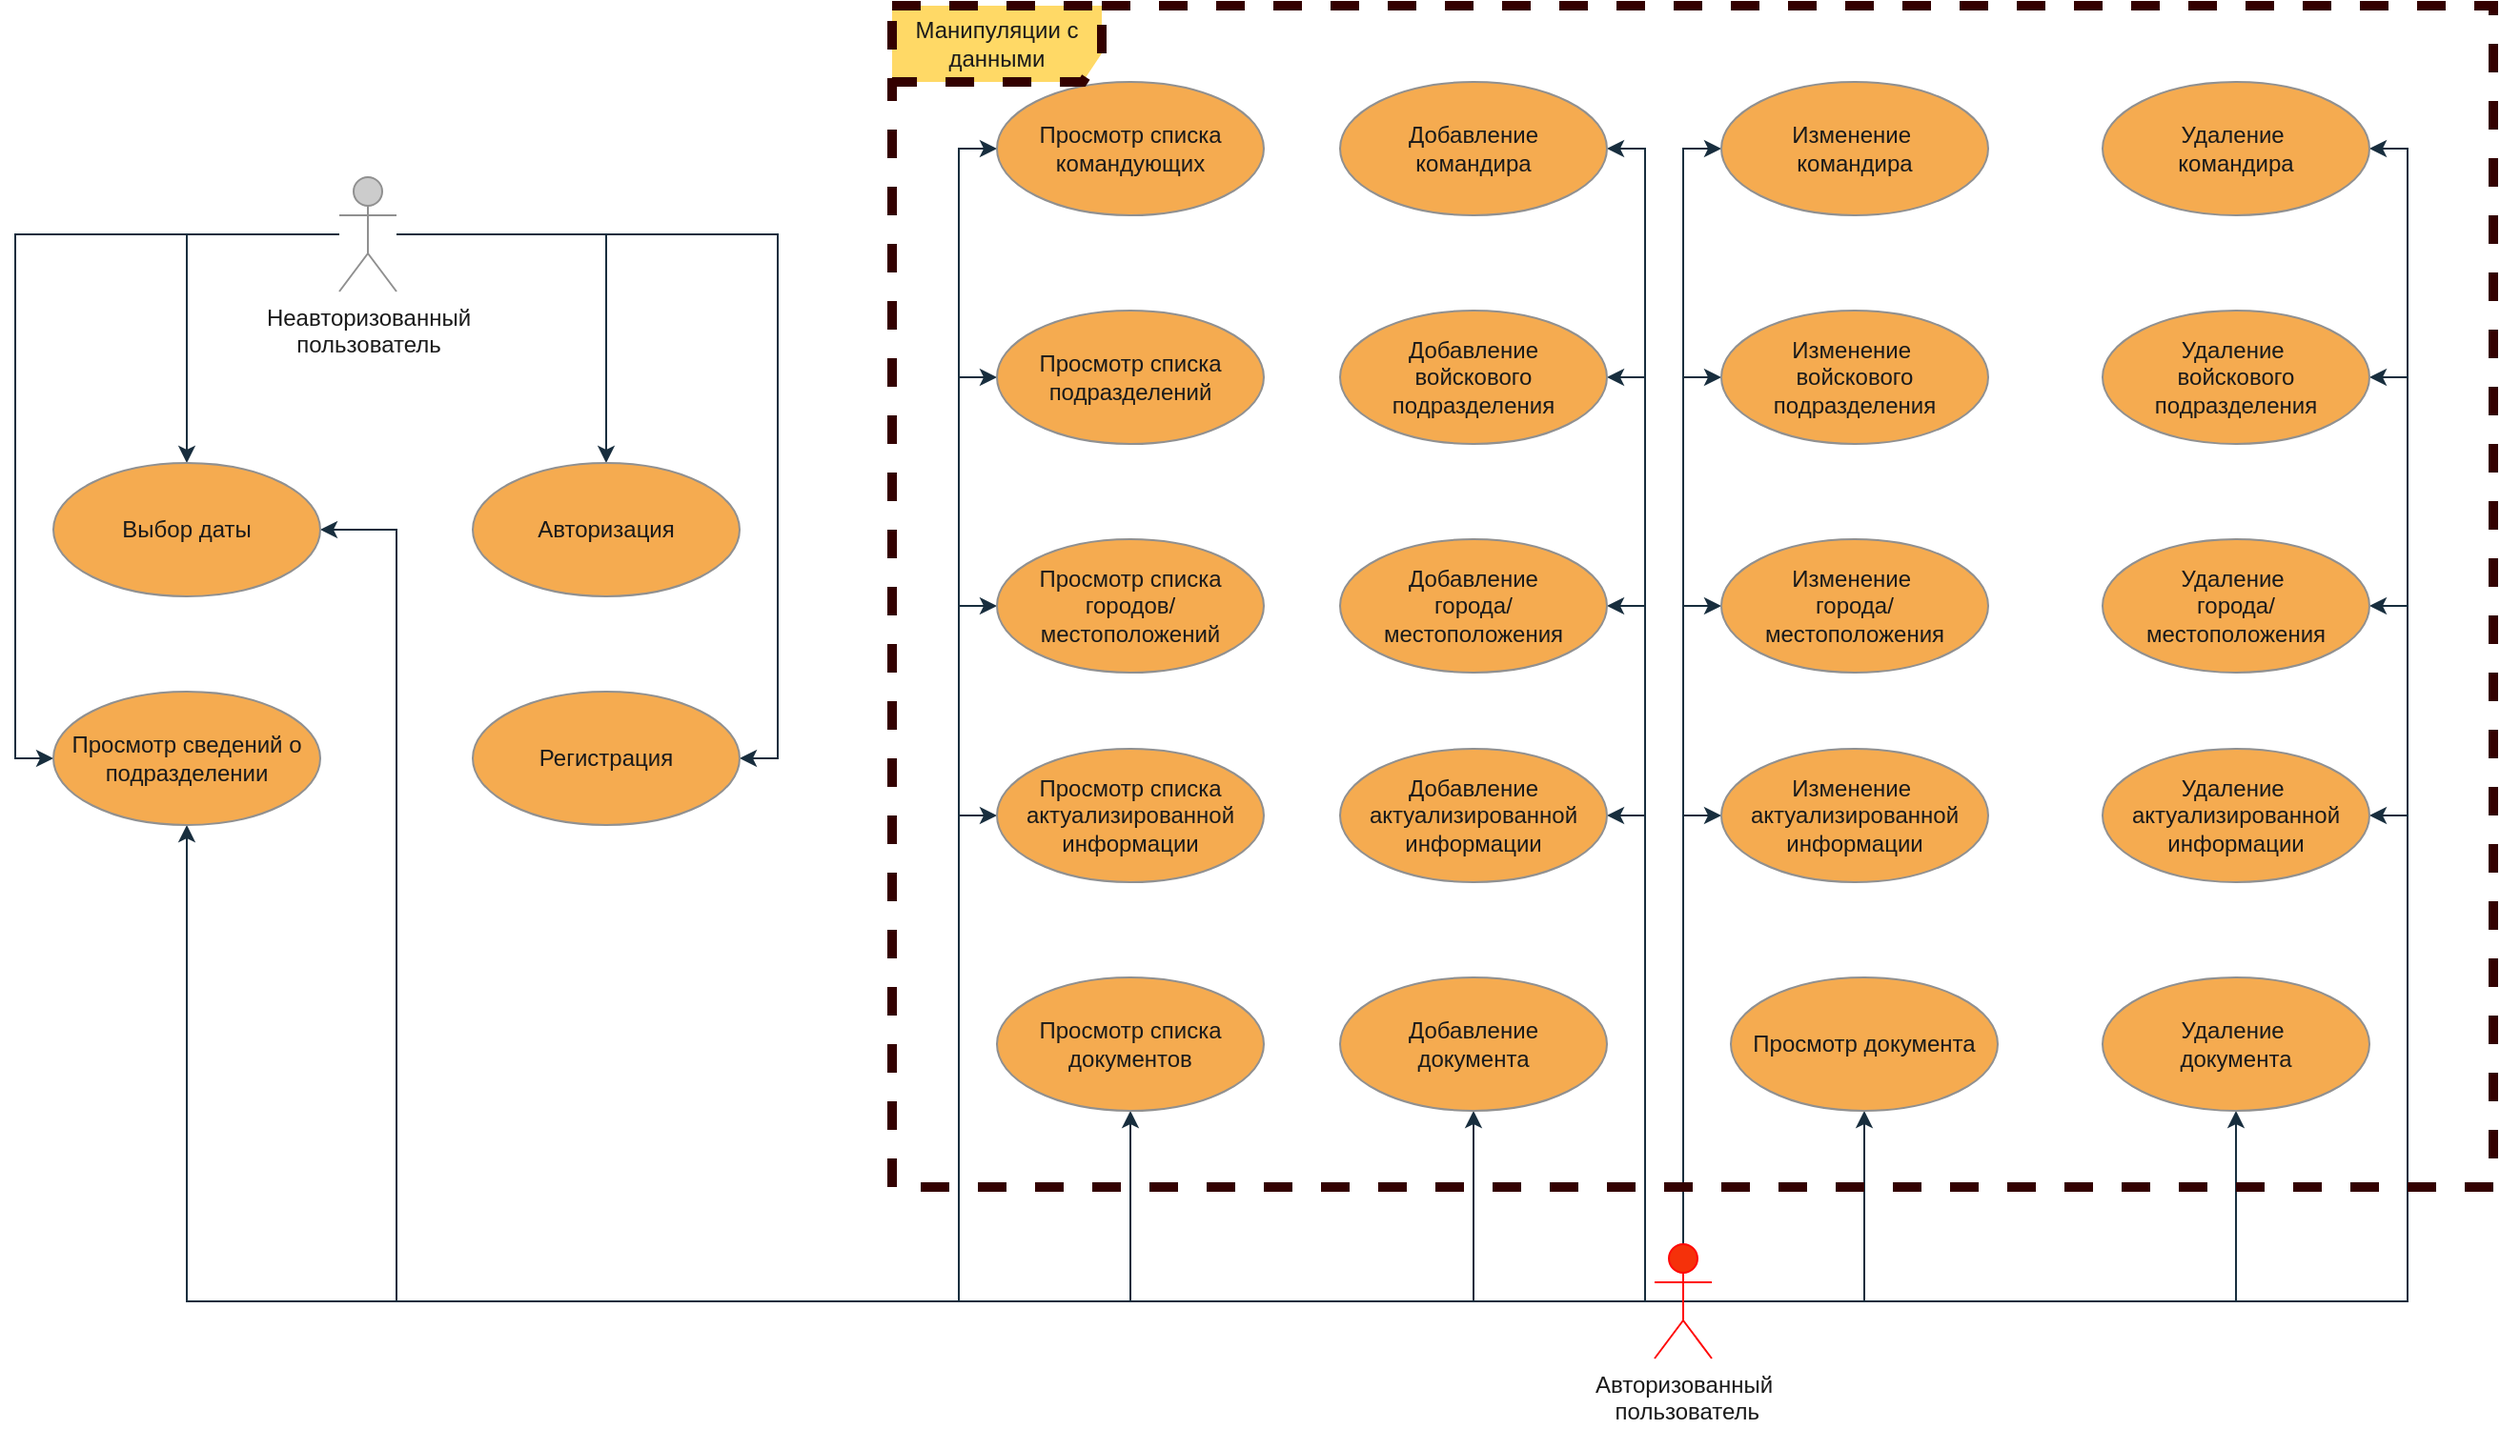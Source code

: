 <mxfile version="13.9.9" type="device"><diagram id="GfWAIBq1_Jr5CtlIqVCl" name="Page-1"><mxGraphModel dx="1463" dy="846" grid="0" gridSize="20" guides="1" tooltips="1" connect="1" arrows="1" fold="1" page="0" pageScale="1" pageWidth="850" pageHeight="1100" background="none" math="0" shadow="0"><root><mxCell id="0"/><mxCell id="1" parent="0"/><mxCell id="M9LEqZEjPILpANIqyMLn-74" style="edgeStyle=orthogonalEdgeStyle;rounded=0;orthogonalLoop=1;jettySize=auto;html=1;labelBackgroundColor=#EEEEEE;strokeColor=#182E3E;fontColor=#1A1A1A;" parent="1" source="M9LEqZEjPILpANIqyMLn-2" target="M9LEqZEjPILpANIqyMLn-17" edge="1"><mxGeometry relative="1" as="geometry"/></mxCell><mxCell id="M9LEqZEjPILpANIqyMLn-75" style="edgeStyle=orthogonalEdgeStyle;rounded=0;orthogonalLoop=1;jettySize=auto;html=1;labelBackgroundColor=#EEEEEE;strokeColor=#182E3E;fontColor=#1A1A1A;" parent="1" source="M9LEqZEjPILpANIqyMLn-2" target="M9LEqZEjPILpANIqyMLn-19" edge="1"><mxGeometry relative="1" as="geometry"/></mxCell><mxCell id="M9LEqZEjPILpANIqyMLn-78" style="edgeStyle=orthogonalEdgeStyle;rounded=0;orthogonalLoop=1;jettySize=auto;html=1;entryX=0;entryY=0.5;entryDx=0;entryDy=0;labelBackgroundColor=#EEEEEE;strokeColor=#182E3E;fontColor=#1A1A1A;" parent="1" source="M9LEqZEjPILpANIqyMLn-2" target="M9LEqZEjPILpANIqyMLn-13" edge="1"><mxGeometry relative="1" as="geometry"/></mxCell><mxCell id="M9LEqZEjPILpANIqyMLn-79" style="edgeStyle=orthogonalEdgeStyle;rounded=0;orthogonalLoop=1;jettySize=auto;html=1;entryX=1;entryY=0.5;entryDx=0;entryDy=0;labelBackgroundColor=#EEEEEE;strokeColor=#182E3E;fontColor=#1A1A1A;" parent="1" source="M9LEqZEjPILpANIqyMLn-2" target="M9LEqZEjPILpANIqyMLn-18" edge="1"><mxGeometry relative="1" as="geometry"/></mxCell><mxCell id="M9LEqZEjPILpANIqyMLn-2" value="Неавторизованный&lt;br&gt;пользователь" style="shape=umlActor;verticalLabelPosition=bottom;verticalAlign=top;html=1;outlineConnect=0;strokeColor=#909090;fontColor=#1A1A1A;fillColor=#CCCCCC;" parent="1" vertex="1"><mxGeometry x="210" y="130" width="30" height="60" as="geometry"/></mxCell><mxCell id="M9LEqZEjPILpANIqyMLn-48" style="edgeStyle=orthogonalEdgeStyle;rounded=0;orthogonalLoop=1;jettySize=auto;html=1;labelBackgroundColor=#EEEEEE;strokeColor=#182E3E;fontColor=#1A1A1A;" parent="1" source="M9LEqZEjPILpANIqyMLn-5" target="M9LEqZEjPILpANIqyMLn-43" edge="1"><mxGeometry relative="1" as="geometry"><mxPoint x="935.0" y="650" as="targetPoint"/></mxGeometry></mxCell><mxCell id="M9LEqZEjPILpANIqyMLn-50" style="edgeStyle=orthogonalEdgeStyle;rounded=0;orthogonalLoop=1;jettySize=auto;html=1;exitX=0.5;exitY=0;exitDx=0;exitDy=0;exitPerimeter=0;entryX=1;entryY=0.5;entryDx=0;entryDy=0;labelBackgroundColor=#EEEEEE;strokeColor=#182E3E;fontColor=#1A1A1A;" parent="1" source="M9LEqZEjPILpANIqyMLn-5" target="M9LEqZEjPILpANIqyMLn-32" edge="1"><mxGeometry relative="1" as="geometry"><Array as="points"><mxPoint x="915" y="720"/><mxPoint x="1295" y="720"/><mxPoint x="1295" y="465"/></Array></mxGeometry></mxCell><mxCell id="M9LEqZEjPILpANIqyMLn-51" style="edgeStyle=orthogonalEdgeStyle;rounded=0;orthogonalLoop=1;jettySize=auto;html=1;entryX=1;entryY=0.5;entryDx=0;entryDy=0;labelBackgroundColor=#EEEEEE;strokeColor=#182E3E;fontColor=#1A1A1A;" parent="1" source="M9LEqZEjPILpANIqyMLn-5" target="M9LEqZEjPILpANIqyMLn-27" edge="1"><mxGeometry relative="1" as="geometry"/></mxCell><mxCell id="M9LEqZEjPILpANIqyMLn-52" style="edgeStyle=orthogonalEdgeStyle;rounded=0;orthogonalLoop=1;jettySize=auto;html=1;entryX=1;entryY=0.5;entryDx=0;entryDy=0;labelBackgroundColor=#EEEEEE;strokeColor=#182E3E;fontColor=#1A1A1A;" parent="1" source="M9LEqZEjPILpANIqyMLn-5" target="M9LEqZEjPILpANIqyMLn-24" edge="1"><mxGeometry relative="1" as="geometry"/></mxCell><mxCell id="M9LEqZEjPILpANIqyMLn-53" style="edgeStyle=orthogonalEdgeStyle;rounded=0;orthogonalLoop=1;jettySize=auto;html=1;entryX=1;entryY=0.5;entryDx=0;entryDy=0;labelBackgroundColor=#EEEEEE;strokeColor=#182E3E;fontColor=#1A1A1A;" parent="1" source="M9LEqZEjPILpANIqyMLn-5" target="M9LEqZEjPILpANIqyMLn-16" edge="1"><mxGeometry relative="1" as="geometry"/></mxCell><mxCell id="M9LEqZEjPILpANIqyMLn-54" style="edgeStyle=orthogonalEdgeStyle;rounded=0;orthogonalLoop=1;jettySize=auto;html=1;entryX=0.5;entryY=1;entryDx=0;entryDy=0;labelBackgroundColor=#EEEEEE;strokeColor=#182E3E;fontColor=#1A1A1A;" parent="1" source="M9LEqZEjPILpANIqyMLn-5" target="M9LEqZEjPILpANIqyMLn-41" edge="1"><mxGeometry relative="1" as="geometry"/></mxCell><mxCell id="M9LEqZEjPILpANIqyMLn-55" style="edgeStyle=orthogonalEdgeStyle;rounded=0;orthogonalLoop=1;jettySize=auto;html=1;entryX=0.5;entryY=1;entryDx=0;entryDy=0;labelBackgroundColor=#EEEEEE;strokeColor=#182E3E;fontColor=#1A1A1A;" parent="1" source="M9LEqZEjPILpANIqyMLn-5" target="M9LEqZEjPILpANIqyMLn-44" edge="1"><mxGeometry relative="1" as="geometry"/></mxCell><mxCell id="M9LEqZEjPILpANIqyMLn-56" style="edgeStyle=orthogonalEdgeStyle;rounded=0;orthogonalLoop=1;jettySize=auto;html=1;entryX=0;entryY=0.5;entryDx=0;entryDy=0;labelBackgroundColor=#EEEEEE;strokeColor=#182E3E;fontColor=#1A1A1A;" parent="1" source="M9LEqZEjPILpANIqyMLn-5" target="M9LEqZEjPILpANIqyMLn-37" edge="1"><mxGeometry relative="1" as="geometry"/></mxCell><mxCell id="M9LEqZEjPILpANIqyMLn-57" style="edgeStyle=orthogonalEdgeStyle;rounded=0;orthogonalLoop=1;jettySize=auto;html=1;entryX=0;entryY=0.5;entryDx=0;entryDy=0;labelBackgroundColor=#EEEEEE;strokeColor=#182E3E;fontColor=#1A1A1A;" parent="1" source="M9LEqZEjPILpANIqyMLn-5" target="M9LEqZEjPILpANIqyMLn-36" edge="1"><mxGeometry relative="1" as="geometry"/></mxCell><mxCell id="M9LEqZEjPILpANIqyMLn-58" style="edgeStyle=orthogonalEdgeStyle;rounded=0;orthogonalLoop=1;jettySize=auto;html=1;entryX=0;entryY=0.5;entryDx=0;entryDy=0;labelBackgroundColor=#EEEEEE;strokeColor=#182E3E;fontColor=#1A1A1A;" parent="1" source="M9LEqZEjPILpANIqyMLn-5" target="M9LEqZEjPILpANIqyMLn-35" edge="1"><mxGeometry relative="1" as="geometry"/></mxCell><mxCell id="M9LEqZEjPILpANIqyMLn-59" style="edgeStyle=orthogonalEdgeStyle;rounded=0;orthogonalLoop=1;jettySize=auto;html=1;entryX=0;entryY=0.5;entryDx=0;entryDy=0;labelBackgroundColor=#EEEEEE;strokeColor=#182E3E;fontColor=#1A1A1A;" parent="1" source="M9LEqZEjPILpANIqyMLn-5" target="M9LEqZEjPILpANIqyMLn-34" edge="1"><mxGeometry relative="1" as="geometry"/></mxCell><mxCell id="M9LEqZEjPILpANIqyMLn-63" style="edgeStyle=orthogonalEdgeStyle;rounded=0;orthogonalLoop=1;jettySize=auto;html=1;entryX=0;entryY=0.5;entryDx=0;entryDy=0;labelBackgroundColor=#EEEEEE;strokeColor=#182E3E;fontColor=#1A1A1A;" parent="1" source="M9LEqZEjPILpANIqyMLn-5" target="M9LEqZEjPILpANIqyMLn-26" edge="1"><mxGeometry relative="1" as="geometry"><Array as="points"><mxPoint x="915" y="355"/></Array></mxGeometry></mxCell><mxCell id="M9LEqZEjPILpANIqyMLn-64" style="edgeStyle=orthogonalEdgeStyle;rounded=0;orthogonalLoop=1;jettySize=auto;html=1;entryX=0;entryY=0.5;entryDx=0;entryDy=0;labelBackgroundColor=#EEEEEE;strokeColor=#182E3E;fontColor=#1A1A1A;" parent="1" source="M9LEqZEjPILpANIqyMLn-5" target="M9LEqZEjPILpANIqyMLn-23" edge="1"><mxGeometry relative="1" as="geometry"><Array as="points"><mxPoint x="915" y="235"/></Array></mxGeometry></mxCell><mxCell id="M9LEqZEjPILpANIqyMLn-65" style="edgeStyle=orthogonalEdgeStyle;rounded=0;orthogonalLoop=1;jettySize=auto;html=1;entryX=1;entryY=0.5;entryDx=0;entryDy=0;labelBackgroundColor=#EEEEEE;strokeColor=#182E3E;fontColor=#1A1A1A;" parent="1" source="M9LEqZEjPILpANIqyMLn-5" target="M9LEqZEjPILpANIqyMLn-30" edge="1"><mxGeometry relative="1" as="geometry"><Array as="points"><mxPoint x="895" y="720"/><mxPoint x="895" y="465"/></Array></mxGeometry></mxCell><mxCell id="M9LEqZEjPILpANIqyMLn-66" style="edgeStyle=orthogonalEdgeStyle;rounded=0;orthogonalLoop=1;jettySize=auto;html=1;entryX=1;entryY=0.5;entryDx=0;entryDy=0;labelBackgroundColor=#EEEEEE;strokeColor=#182E3E;fontColor=#1A1A1A;" parent="1" source="M9LEqZEjPILpANIqyMLn-5" target="M9LEqZEjPILpANIqyMLn-25" edge="1"><mxGeometry relative="1" as="geometry"><Array as="points"><mxPoint x="895" y="720"/><mxPoint x="895" y="355"/></Array></mxGeometry></mxCell><mxCell id="M9LEqZEjPILpANIqyMLn-67" style="edgeStyle=orthogonalEdgeStyle;rounded=0;orthogonalLoop=1;jettySize=auto;html=1;entryX=1;entryY=0.5;entryDx=0;entryDy=0;labelBackgroundColor=#EEEEEE;strokeColor=#182E3E;fontColor=#1A1A1A;" parent="1" source="M9LEqZEjPILpANIqyMLn-5" target="M9LEqZEjPILpANIqyMLn-22" edge="1"><mxGeometry relative="1" as="geometry"><Array as="points"><mxPoint x="895" y="720"/><mxPoint x="895" y="235"/></Array></mxGeometry></mxCell><mxCell id="M9LEqZEjPILpANIqyMLn-68" style="edgeStyle=orthogonalEdgeStyle;rounded=0;orthogonalLoop=1;jettySize=auto;html=1;entryX=0;entryY=0.5;entryDx=0;entryDy=0;labelBackgroundColor=#EEEEEE;strokeColor=#182E3E;fontColor=#1A1A1A;" parent="1" source="M9LEqZEjPILpANIqyMLn-5" target="M9LEqZEjPILpANIqyMLn-15" edge="1"><mxGeometry relative="1" as="geometry"><Array as="points"><mxPoint x="915" y="115"/></Array></mxGeometry></mxCell><mxCell id="M9LEqZEjPILpANIqyMLn-69" style="edgeStyle=orthogonalEdgeStyle;rounded=0;orthogonalLoop=1;jettySize=auto;html=1;entryX=1;entryY=0.5;entryDx=0;entryDy=0;labelBackgroundColor=#EEEEEE;strokeColor=#182E3E;fontColor=#1A1A1A;" parent="1" source="M9LEqZEjPILpANIqyMLn-5" target="M9LEqZEjPILpANIqyMLn-12" edge="1"><mxGeometry relative="1" as="geometry"><Array as="points"><mxPoint x="895" y="720"/><mxPoint x="895" y="115"/></Array></mxGeometry></mxCell><mxCell id="M9LEqZEjPILpANIqyMLn-80" style="edgeStyle=orthogonalEdgeStyle;rounded=0;orthogonalLoop=1;jettySize=auto;html=1;entryX=0.5;entryY=1;entryDx=0;entryDy=0;labelBackgroundColor=#EEEEEE;strokeColor=#182E3E;fontColor=#1A1A1A;" parent="1" source="M9LEqZEjPILpANIqyMLn-5" target="M9LEqZEjPILpANIqyMLn-13" edge="1"><mxGeometry relative="1" as="geometry"/></mxCell><mxCell id="M9LEqZEjPILpANIqyMLn-81" style="edgeStyle=orthogonalEdgeStyle;rounded=0;orthogonalLoop=1;jettySize=auto;html=1;entryX=1;entryY=0.5;entryDx=0;entryDy=0;labelBackgroundColor=#EEEEEE;strokeColor=#182E3E;fontColor=#1A1A1A;exitX=0.5;exitY=0.5;exitDx=0;exitDy=0;exitPerimeter=0;" parent="1" source="M9LEqZEjPILpANIqyMLn-5" target="M9LEqZEjPILpANIqyMLn-17" edge="1"><mxGeometry relative="1" as="geometry"><Array as="points"><mxPoint x="240" y="720"/><mxPoint x="240" y="315"/></Array><mxPoint x="900" y="720" as="sourcePoint"/></mxGeometry></mxCell><mxCell id="M9LEqZEjPILpANIqyMLn-114" style="edgeStyle=orthogonalEdgeStyle;rounded=0;sketch=0;orthogonalLoop=1;jettySize=auto;html=1;entryX=0;entryY=0.5;entryDx=0;entryDy=0;strokeColor=#182E3E;fontColor=#1A1A1A;" parent="1" source="M9LEqZEjPILpANIqyMLn-5" target="M9LEqZEjPILpANIqyMLn-31" edge="1"><mxGeometry relative="1" as="geometry"><Array as="points"><mxPoint x="915" y="465"/></Array></mxGeometry></mxCell><mxCell id="M9LEqZEjPILpANIqyMLn-116" style="edgeStyle=orthogonalEdgeStyle;rounded=0;sketch=0;orthogonalLoop=1;jettySize=auto;html=1;entryX=0.5;entryY=1;entryDx=0;entryDy=0;strokeColor=#182E3E;fontColor=#1A1A1A;" parent="1" source="M9LEqZEjPILpANIqyMLn-5" target="M9LEqZEjPILpANIqyMLn-112" edge="1"><mxGeometry relative="1" as="geometry"/></mxCell><mxCell id="M9LEqZEjPILpANIqyMLn-5" value="Авторизованный&lt;br&gt;&amp;nbsp;пользователь" style="shape=umlActor;verticalLabelPosition=bottom;verticalAlign=top;html=1;outlineConnect=0;fontColor=#1A1A1A;fillColor=#F5310A;strokeColor=#FF0808;" parent="1" vertex="1"><mxGeometry x="900" y="690" width="30" height="60" as="geometry"/></mxCell><mxCell id="M9LEqZEjPILpANIqyMLn-13" value="Просмотр сведений о подразделении" style="ellipse;whiteSpace=wrap;html=1;fillColor=#F5AB50;strokeColor=#909090;fontColor=#1A1A1A;" parent="1" vertex="1"><mxGeometry x="60" y="400" width="140" height="70" as="geometry"/></mxCell><mxCell id="M9LEqZEjPILpANIqyMLn-17" value="Выбор даты" style="ellipse;whiteSpace=wrap;html=1;fillColor=#F5AB50;strokeColor=#909090;fontColor=#1A1A1A;" parent="1" vertex="1"><mxGeometry x="60" y="280" width="140" height="70" as="geometry"/></mxCell><mxCell id="M9LEqZEjPILpANIqyMLn-18" value="Регистрация" style="ellipse;whiteSpace=wrap;html=1;fillColor=#F5AB50;strokeColor=#909090;fontColor=#1A1A1A;" parent="1" vertex="1"><mxGeometry x="280" y="400" width="140" height="70" as="geometry"/></mxCell><mxCell id="M9LEqZEjPILpANIqyMLn-19" value="Авторизация" style="ellipse;whiteSpace=wrap;html=1;fillColor=#F5AB50;strokeColor=#909090;fontColor=#1A1A1A;" parent="1" vertex="1"><mxGeometry x="280" y="280" width="140" height="70" as="geometry"/></mxCell><mxCell id="M9LEqZEjPILpANIqyMLn-82" value="" style="group;sketch=0;shadow=0;rounded=0;glass=0;fontColor=#1A1A1A;" parent="1" vertex="1" connectable="0"><mxGeometry x="555" y="80" width="720" height="550" as="geometry"/></mxCell><mxCell id="M9LEqZEjPILpANIqyMLn-38" value="" style="group;fontColor=#1A1A1A;" parent="M9LEqZEjPILpANIqyMLn-82" vertex="1" connectable="0"><mxGeometry width="720" height="430" as="geometry"/></mxCell><mxCell id="M9LEqZEjPILpANIqyMLn-20" value="" style="group;fontColor=#1A1A1A;" parent="M9LEqZEjPILpANIqyMLn-38" vertex="1" connectable="0"><mxGeometry x="180" width="540" height="70" as="geometry"/></mxCell><mxCell id="M9LEqZEjPILpANIqyMLn-12" value="Добавление &lt;br&gt;командира" style="ellipse;whiteSpace=wrap;html=1;fillColor=#F5AB50;strokeColor=#909090;fontColor=#1A1A1A;" parent="M9LEqZEjPILpANIqyMLn-20" vertex="1"><mxGeometry width="140" height="70" as="geometry"/></mxCell><mxCell id="M9LEqZEjPILpANIqyMLn-15" value="Изменение&amp;nbsp;&lt;br&gt;командира" style="ellipse;whiteSpace=wrap;html=1;fillColor=#F5AB50;strokeColor=#909090;fontColor=#1A1A1A;" parent="M9LEqZEjPILpANIqyMLn-20" vertex="1"><mxGeometry x="200" width="140" height="70" as="geometry"/></mxCell><mxCell id="M9LEqZEjPILpANIqyMLn-16" value="Удаление&amp;nbsp;&lt;br&gt;командира" style="ellipse;whiteSpace=wrap;html=1;fillColor=#F5AB50;strokeColor=#909090;fontColor=#1A1A1A;" parent="M9LEqZEjPILpANIqyMLn-20" vertex="1"><mxGeometry x="400" width="140" height="70" as="geometry"/></mxCell><mxCell id="M9LEqZEjPILpANIqyMLn-21" value="" style="group;fontColor=#1A1A1A;" parent="M9LEqZEjPILpANIqyMLn-38" vertex="1" connectable="0"><mxGeometry x="180" y="120" width="540" height="70" as="geometry"/></mxCell><mxCell id="M9LEqZEjPILpANIqyMLn-22" value="Добавление &lt;br&gt;войскового подразделения" style="ellipse;whiteSpace=wrap;html=1;fillColor=#F5AB50;strokeColor=#909090;fontColor=#1A1A1A;" parent="M9LEqZEjPILpANIqyMLn-21" vertex="1"><mxGeometry width="140" height="70" as="geometry"/></mxCell><mxCell id="M9LEqZEjPILpANIqyMLn-23" value="Изменение&amp;nbsp;&lt;br&gt;войскового подразделения" style="ellipse;whiteSpace=wrap;html=1;fillColor=#F5AB50;strokeColor=#909090;fontColor=#1A1A1A;" parent="M9LEqZEjPILpANIqyMLn-21" vertex="1"><mxGeometry x="200" width="140" height="70" as="geometry"/></mxCell><mxCell id="M9LEqZEjPILpANIqyMLn-24" value="Удаление&amp;nbsp;&lt;br&gt;войскового подразделения" style="ellipse;whiteSpace=wrap;html=1;fillColor=#F5AB50;strokeColor=#909090;fontColor=#1A1A1A;" parent="M9LEqZEjPILpANIqyMLn-21" vertex="1"><mxGeometry x="400" width="140" height="70" as="geometry"/></mxCell><mxCell id="M9LEqZEjPILpANIqyMLn-28" value="" style="group;fontColor=#1A1A1A;" parent="M9LEqZEjPILpANIqyMLn-38" vertex="1" connectable="0"><mxGeometry x="180" y="240" width="540" height="70" as="geometry"/></mxCell><mxCell id="M9LEqZEjPILpANIqyMLn-25" value="Добавление &lt;br&gt;города/&lt;br&gt;местоположения" style="ellipse;whiteSpace=wrap;html=1;fillColor=#F5AB50;strokeColor=#909090;fontColor=#1A1A1A;" parent="M9LEqZEjPILpANIqyMLn-28" vertex="1"><mxGeometry width="140" height="70" as="geometry"/></mxCell><mxCell id="M9LEqZEjPILpANIqyMLn-26" value="Изменение&amp;nbsp;&lt;br&gt;города/&lt;br&gt;местоположения" style="ellipse;whiteSpace=wrap;html=1;fillColor=#F5AB50;strokeColor=#909090;fontColor=#1A1A1A;" parent="M9LEqZEjPILpANIqyMLn-28" vertex="1"><mxGeometry x="200" width="140" height="70" as="geometry"/></mxCell><mxCell id="M9LEqZEjPILpANIqyMLn-27" value="Удаление&amp;nbsp;&lt;br&gt;города/&lt;br&gt;местоположения" style="ellipse;whiteSpace=wrap;html=1;fillColor=#F5AB50;strokeColor=#909090;fontColor=#1A1A1A;" parent="M9LEqZEjPILpANIqyMLn-28" vertex="1"><mxGeometry x="400" width="140" height="70" as="geometry"/></mxCell><mxCell id="M9LEqZEjPILpANIqyMLn-29" value="" style="group;fontColor=#1A1A1A;" parent="M9LEqZEjPILpANIqyMLn-38" vertex="1" connectable="0"><mxGeometry x="180" y="350" width="540" height="70" as="geometry"/></mxCell><mxCell id="M9LEqZEjPILpANIqyMLn-30" value="Добавление &lt;br&gt;актуализированной информации" style="ellipse;whiteSpace=wrap;html=1;fillColor=#F5AB50;strokeColor=#909090;fontColor=#1A1A1A;" parent="M9LEqZEjPILpANIqyMLn-29" vertex="1"><mxGeometry width="140" height="70" as="geometry"/></mxCell><mxCell id="M9LEqZEjPILpANIqyMLn-31" value="Изменение&amp;nbsp;&lt;br&gt;актуализированной информации" style="ellipse;whiteSpace=wrap;html=1;fillColor=#F5AB50;strokeColor=#909090;fontColor=#1A1A1A;" parent="M9LEqZEjPILpANIqyMLn-29" vertex="1"><mxGeometry x="200" width="140" height="70" as="geometry"/></mxCell><mxCell id="M9LEqZEjPILpANIqyMLn-32" value="Удаление&amp;nbsp;&lt;br&gt;актуализированной информации" style="ellipse;whiteSpace=wrap;html=1;fillColor=#F5AB50;strokeColor=#909090;fontColor=#1A1A1A;" parent="M9LEqZEjPILpANIqyMLn-29" vertex="1"><mxGeometry x="400" width="140" height="70" as="geometry"/></mxCell><mxCell id="M9LEqZEjPILpANIqyMLn-34" value="Просмотр списка командующих" style="ellipse;whiteSpace=wrap;html=1;fillColor=#F5AB50;strokeColor=#909090;fontColor=#1A1A1A;" parent="M9LEqZEjPILpANIqyMLn-38" vertex="1"><mxGeometry width="140" height="70" as="geometry"/></mxCell><mxCell id="M9LEqZEjPILpANIqyMLn-35" value="Просмотр списка подразделений" style="ellipse;whiteSpace=wrap;html=1;fillColor=#F5AB50;strokeColor=#909090;fontColor=#1A1A1A;" parent="M9LEqZEjPILpANIqyMLn-38" vertex="1"><mxGeometry y="120" width="140" height="70" as="geometry"/></mxCell><mxCell id="M9LEqZEjPILpANIqyMLn-36" value="Просмотр списка городов/местоположений" style="ellipse;whiteSpace=wrap;html=1;fillColor=#F5AB50;strokeColor=#909090;fontColor=#1A1A1A;" parent="M9LEqZEjPILpANIqyMLn-38" vertex="1"><mxGeometry y="240" width="140" height="70" as="geometry"/></mxCell><mxCell id="M9LEqZEjPILpANIqyMLn-37" value="Просмотр списка актуализированной информации" style="ellipse;whiteSpace=wrap;html=1;fillColor=#F5AB50;strokeColor=#909090;fontColor=#1A1A1A;" parent="M9LEqZEjPILpANIqyMLn-38" vertex="1"><mxGeometry y="350" width="140" height="70" as="geometry"/></mxCell><mxCell id="M9LEqZEjPILpANIqyMLn-46" value="" style="group;fontColor=#1A1A1A;" parent="M9LEqZEjPILpANIqyMLn-82" vertex="1" connectable="0"><mxGeometry y="470" width="720" height="80" as="geometry"/></mxCell><mxCell id="M9LEqZEjPILpANIqyMLn-44" value="Просмотр списка документов" style="ellipse;whiteSpace=wrap;html=1;fillColor=#F5AB50;strokeColor=#909090;fontColor=#1A1A1A;" parent="M9LEqZEjPILpANIqyMLn-46" vertex="1"><mxGeometry width="140" height="70" as="geometry"/></mxCell><mxCell id="M9LEqZEjPILpANIqyMLn-41" value="Добавление &lt;br&gt;документа" style="ellipse;whiteSpace=wrap;html=1;fillColor=#F5AB50;strokeColor=#909090;fontColor=#1A1A1A;" parent="M9LEqZEjPILpANIqyMLn-46" vertex="1"><mxGeometry x="180" width="140" height="70" as="geometry"/></mxCell><mxCell id="M9LEqZEjPILpANIqyMLn-43" value="Удаление&amp;nbsp;&lt;br&gt;документа" style="ellipse;whiteSpace=wrap;html=1;fillColor=#F5AB50;strokeColor=#909090;fontColor=#1A1A1A;" parent="M9LEqZEjPILpANIqyMLn-46" vertex="1"><mxGeometry x="580" width="140" height="70" as="geometry"/></mxCell><mxCell id="M9LEqZEjPILpANIqyMLn-112" value="Просмотр документа" style="ellipse;whiteSpace=wrap;html=1;fillColor=#F5AB50;strokeColor=#909090;fontColor=#1A1A1A;" parent="M9LEqZEjPILpANIqyMLn-46" vertex="1"><mxGeometry x="385" width="140" height="70" as="geometry"/></mxCell><mxCell id="M9LEqZEjPILpANIqyMLn-83" value="Манипуляции с данными" style="shape=umlFrame;whiteSpace=wrap;html=1;rounded=0;sketch=0;fontColor=#1A1A1A;width=110;height=40;fillColor=#FFD966;strokeColor=#330000;dashed=1;strokeWidth=5;perimeterSpacing=10;" parent="1" vertex="1"><mxGeometry x="500" y="40" width="840" height="620" as="geometry"/></mxCell></root></mxGraphModel></diagram></mxfile>